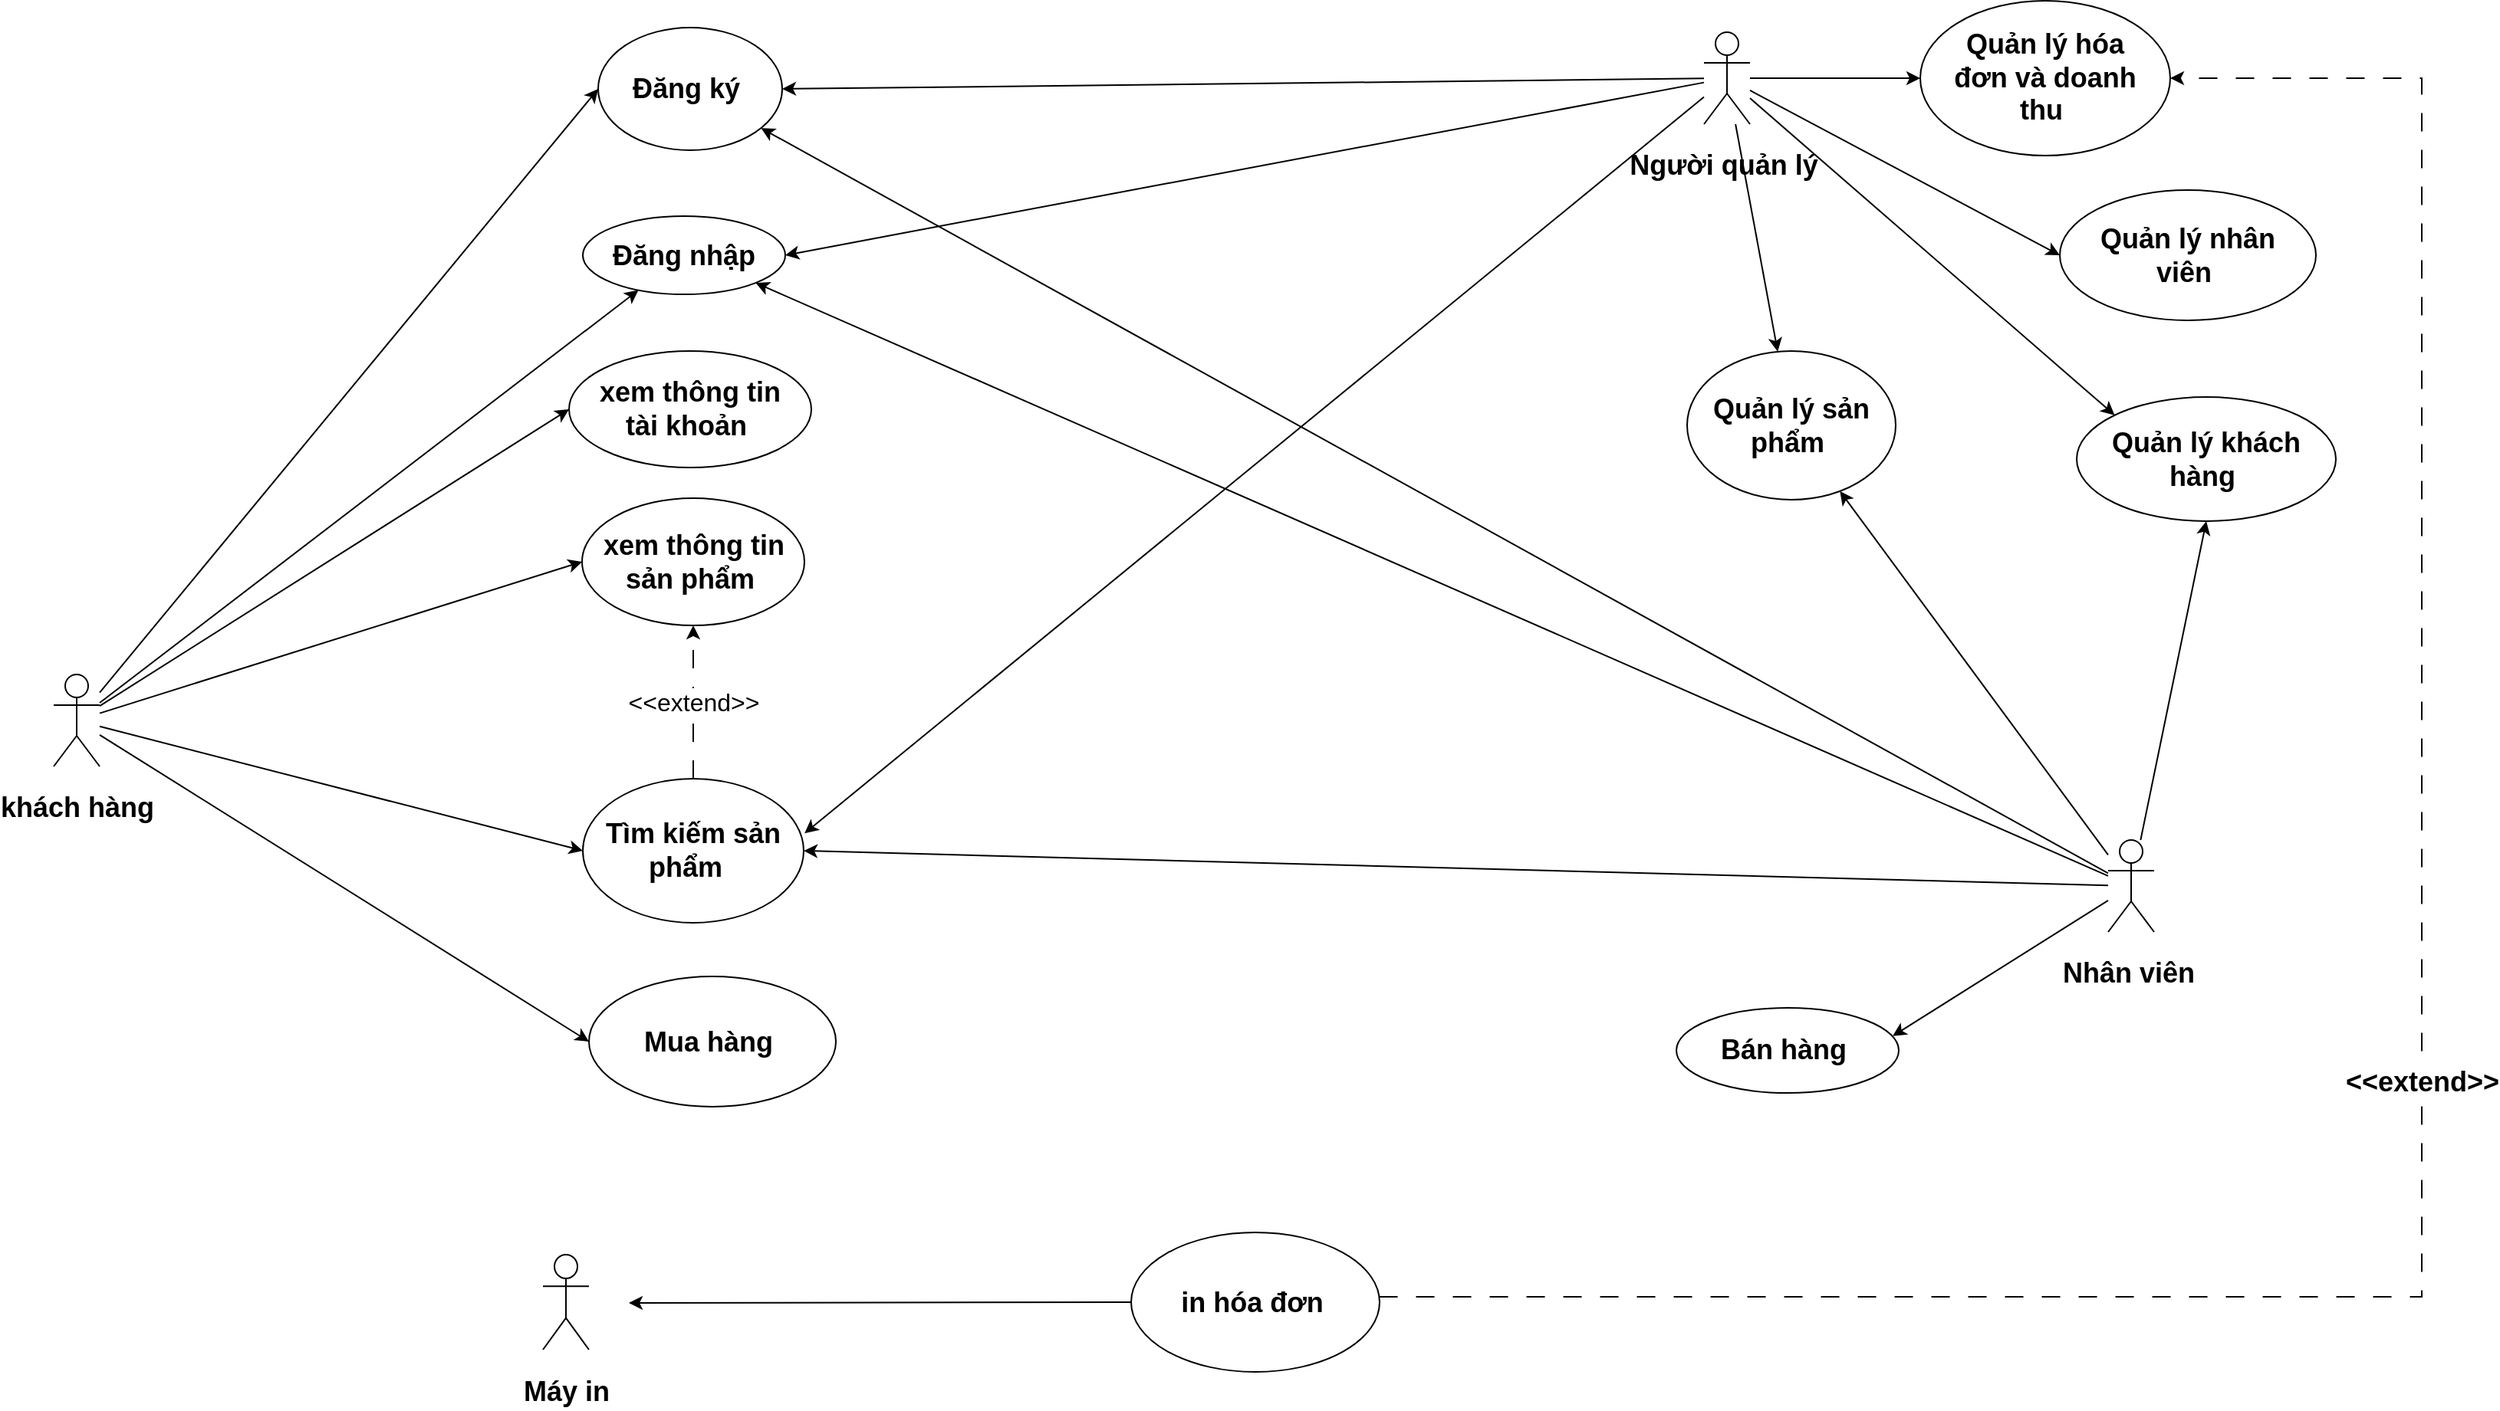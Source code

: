 <mxfile version="24.7.17" pages="7">
  <diagram name="tong quat" id="QOm5UCQg4v135OugMlYl">
    <mxGraphModel dx="2742" dy="1755" grid="0" gridSize="10" guides="1" tooltips="1" connect="1" arrows="1" fold="1" page="0" pageScale="1" pageWidth="850" pageHeight="1100" math="0" shadow="0">
      <root>
        <mxCell id="0" />
        <mxCell id="1" parent="0" />
        <mxCell id="EK1fzkWKvZ5C51zCG7MO-21" style="rounded=0;orthogonalLoop=1;jettySize=auto;html=1;entryX=0;entryY=0.5;entryDx=0;entryDy=0;fontSize=18;fontStyle=1;spacingLeft=5;spacingBottom=5;spacingRight=5;spacingTop=5;spacing=7;" parent="1" source="ihGgu2sinQ0gdn2_G9hN-2" target="ATdA9zlvqb2r1ZO22g3a-5" edge="1">
          <mxGeometry relative="1" as="geometry" />
        </mxCell>
        <mxCell id="tbLlmF3T2Rot8BHu4FwN-2" style="rounded=0;orthogonalLoop=1;jettySize=auto;html=1;entryX=0;entryY=0.5;entryDx=0;entryDy=0;fontSize=18;spacingLeft=5;spacingBottom=5;spacingRight=5;spacingTop=5;spacing=7;" parent="1" source="ihGgu2sinQ0gdn2_G9hN-2" target="tbLlmF3T2Rot8BHu4FwN-1" edge="1">
          <mxGeometry relative="1" as="geometry" />
        </mxCell>
        <mxCell id="Dw21mNPjRKf6HvvUUfWS-5" style="rounded=0;orthogonalLoop=1;jettySize=auto;html=1;entryX=0;entryY=0.5;entryDx=0;entryDy=0;fontSize=18;spacingLeft=5;spacingBottom=5;spacingRight=5;spacingTop=5;spacing=7;" parent="1" source="ihGgu2sinQ0gdn2_G9hN-2" target="ATdA9zlvqb2r1ZO22g3a-3" edge="1">
          <mxGeometry relative="1" as="geometry" />
        </mxCell>
        <mxCell id="4_Q87Us62vo1utvyytwq-3" style="rounded=0;orthogonalLoop=1;jettySize=auto;html=1;entryX=0;entryY=0.5;entryDx=0;entryDy=0;" parent="1" source="ihGgu2sinQ0gdn2_G9hN-2" target="4_Q87Us62vo1utvyytwq-2" edge="1">
          <mxGeometry relative="1" as="geometry" />
        </mxCell>
        <mxCell id="ihGgu2sinQ0gdn2_G9hN-2" value="khách hàng" style="shape=umlActor;verticalLabelPosition=bottom;verticalAlign=top;html=1;outlineConnect=0;fontSize=18;fontStyle=1;spacingLeft=5;spacingBottom=5;spacingRight=5;spacingTop=5;spacing=7;" parent="1" vertex="1">
          <mxGeometry x="-478" y="-30" width="30" height="60" as="geometry" />
        </mxCell>
        <mxCell id="EK1fzkWKvZ5C51zCG7MO-27" style="rounded=0;orthogonalLoop=1;jettySize=auto;html=1;entryX=1;entryY=1;entryDx=0;entryDy=0;fontSize=18;fontStyle=1;spacingLeft=5;spacingBottom=5;spacingRight=5;spacingTop=5;spacing=7;" parent="1" source="ihGgu2sinQ0gdn2_G9hN-7" target="ATdA9zlvqb2r1ZO22g3a-2" edge="1">
          <mxGeometry relative="1" as="geometry" />
        </mxCell>
        <mxCell id="MQNQe8uxEbhT7Gy6j6rK-21" style="rounded=0;orthogonalLoop=1;jettySize=auto;html=1;entryX=0.028;entryY=0.668;entryDx=0;entryDy=0;fontSize=18;fontStyle=1;spacingLeft=5;spacingBottom=5;spacingRight=5;spacingTop=5;spacing=7;entryPerimeter=0;" parent="1" source="ihGgu2sinQ0gdn2_G9hN-7" target="ATdA9zlvqb2r1ZO22g3a-1" edge="1">
          <mxGeometry relative="1" as="geometry" />
        </mxCell>
        <mxCell id="tbLlmF3T2Rot8BHu4FwN-4" style="rounded=0;orthogonalLoop=1;jettySize=auto;html=1;fontSize=18;spacingLeft=5;spacingBottom=5;spacingRight=5;spacingTop=5;spacing=7;" parent="1" source="ihGgu2sinQ0gdn2_G9hN-7" target="tbLlmF3T2Rot8BHu4FwN-1" edge="1">
          <mxGeometry relative="1" as="geometry" />
        </mxCell>
        <mxCell id="DZ79mJx-yTOpZ7RgulHZ-2" style="rounded=0;orthogonalLoop=1;jettySize=auto;html=1;fontSize=18;spacingLeft=5;spacingBottom=5;spacingRight=5;spacingTop=5;spacing=7;" parent="1" source="ihGgu2sinQ0gdn2_G9hN-7" target="ATdA9zlvqb2r1ZO22g3a-33" edge="1">
          <mxGeometry relative="1" as="geometry" />
        </mxCell>
        <mxCell id="DZ79mJx-yTOpZ7RgulHZ-5" style="rounded=0;orthogonalLoop=1;jettySize=auto;html=1;entryX=0.5;entryY=1;entryDx=0;entryDy=0;fontSize=18;fontStyle=1;spacingLeft=5;spacingBottom=5;spacingRight=5;spacingTop=5;spacing=7;" parent="1" source="ihGgu2sinQ0gdn2_G9hN-7" target="5GL5i4ksHht4OX5d9sbs-4" edge="1">
          <mxGeometry relative="1" as="geometry" />
        </mxCell>
        <mxCell id="ihGgu2sinQ0gdn2_G9hN-7" value="Nhân viên&amp;nbsp;" style="shape=umlActor;verticalLabelPosition=bottom;verticalAlign=top;html=1;outlineConnect=0;fontSize=18;fontStyle=1;spacingLeft=5;spacingBottom=5;spacingRight=5;spacingTop=5;spacing=7;" parent="1" vertex="1">
          <mxGeometry x="861.5" y="78" width="30" height="60" as="geometry" />
        </mxCell>
        <mxCell id="EK1fzkWKvZ5C51zCG7MO-1" style="rounded=0;orthogonalLoop=1;jettySize=auto;html=1;entryX=1;entryY=0.5;entryDx=0;entryDy=0;fontSize=18;fontStyle=1;spacingLeft=5;spacingBottom=5;spacingRight=5;spacingTop=5;spacing=7;" parent="1" source="ihGgu2sinQ0gdn2_G9hN-8" target="ATdA9zlvqb2r1ZO22g3a-2" edge="1">
          <mxGeometry relative="1" as="geometry">
            <mxPoint x="71" y="81" as="targetPoint" />
          </mxGeometry>
        </mxCell>
        <mxCell id="tbLlmF3T2Rot8BHu4FwN-3" style="rounded=0;orthogonalLoop=1;jettySize=auto;html=1;entryX=1;entryY=0.5;entryDx=0;entryDy=0;fontSize=18;spacingLeft=5;spacingBottom=5;spacingRight=5;spacingTop=5;spacing=7;" parent="1" source="ihGgu2sinQ0gdn2_G9hN-8" target="tbLlmF3T2Rot8BHu4FwN-1" edge="1">
          <mxGeometry relative="1" as="geometry" />
        </mxCell>
        <mxCell id="5GL5i4ksHht4OX5d9sbs-7" style="rounded=0;orthogonalLoop=1;jettySize=auto;html=1;entryX=0;entryY=0;entryDx=0;entryDy=0;fontSize=18;fontStyle=1;spacingLeft=5;spacingBottom=5;spacingRight=5;spacingTop=5;spacing=7;" parent="1" source="ihGgu2sinQ0gdn2_G9hN-8" target="5GL5i4ksHht4OX5d9sbs-4" edge="1">
          <mxGeometry relative="1" as="geometry" />
        </mxCell>
        <mxCell id="5GL5i4ksHht4OX5d9sbs-8" style="rounded=0;orthogonalLoop=1;jettySize=auto;html=1;entryX=0;entryY=0.5;entryDx=0;entryDy=0;fontSize=18;fontStyle=1;spacingLeft=5;spacingBottom=5;spacingRight=5;spacingTop=5;spacing=7;" parent="1" source="ihGgu2sinQ0gdn2_G9hN-8" target="5GL5i4ksHht4OX5d9sbs-3" edge="1">
          <mxGeometry relative="1" as="geometry" />
        </mxCell>
        <mxCell id="5GL5i4ksHht4OX5d9sbs-9" style="rounded=0;orthogonalLoop=1;jettySize=auto;html=1;entryX=0;entryY=0.5;entryDx=0;entryDy=0;fontSize=18;fontStyle=1;spacingLeft=5;spacingBottom=5;spacingRight=5;spacingTop=5;spacing=7;" parent="1" source="ihGgu2sinQ0gdn2_G9hN-8" target="5GL5i4ksHht4OX5d9sbs-6" edge="1">
          <mxGeometry relative="1" as="geometry" />
        </mxCell>
        <mxCell id="Xc0ZqfPhS0nBdVGqW0y1-1" style="rounded=0;orthogonalLoop=1;jettySize=auto;html=1;" edge="1" parent="1" source="ihGgu2sinQ0gdn2_G9hN-8" target="ATdA9zlvqb2r1ZO22g3a-33">
          <mxGeometry relative="1" as="geometry" />
        </mxCell>
        <mxCell id="ihGgu2sinQ0gdn2_G9hN-8" value="Người quản lý&amp;nbsp;" style="shape=umlActor;verticalLabelPosition=bottom;verticalAlign=top;html=1;outlineConnect=0;fontSize=18;fontStyle=1;spacingLeft=5;spacingBottom=5;spacingRight=5;spacingTop=5;spacing=7;" parent="1" vertex="1">
          <mxGeometry x="598" y="-449" width="30" height="60" as="geometry" />
        </mxCell>
        <mxCell id="ATdA9zlvqb2r1ZO22g3a-1" value="Bán hàng&amp;nbsp;" style="ellipse;whiteSpace=wrap;html=1;fontStyle=1;fontSize=18;align=center;direction=west;spacingLeft=5;spacingBottom=5;spacingRight=5;spacingTop=5;spacing=7;" parent="1" vertex="1">
          <mxGeometry x="580" y="187.5" width="145" height="55.5" as="geometry" />
        </mxCell>
        <mxCell id="ATdA9zlvqb2r1ZO22g3a-2" value="Đăng nhập" style="ellipse;whiteSpace=wrap;html=1;fontStyle=1;fontSize=18;align=center;spacingLeft=5;spacingBottom=5;spacingRight=5;spacingTop=5;spacing=7;" parent="1" vertex="1">
          <mxGeometry x="-133" y="-329" width="132" height="51" as="geometry" />
        </mxCell>
        <mxCell id="ATdA9zlvqb2r1ZO22g3a-3" value="Mua hàng&amp;nbsp;" style="ellipse;whiteSpace=wrap;html=1;fontStyle=1;fontSize=18;align=center;spacingLeft=5;spacingBottom=5;spacingRight=5;spacingTop=5;spacing=7;" parent="1" vertex="1">
          <mxGeometry x="-129" y="167" width="161" height="85" as="geometry" />
        </mxCell>
        <mxCell id="MCH-5YKYkPR4L3oqcZWt-1" value="&amp;lt;&amp;lt;extend&amp;gt;&amp;gt;" style="rounded=0;orthogonalLoop=1;jettySize=auto;html=1;entryX=0.5;entryY=1;entryDx=0;entryDy=0;dashed=1;dashPattern=12 12;fontSize=16;" edge="1" parent="1" source="ATdA9zlvqb2r1ZO22g3a-4" target="4_Q87Us62vo1utvyytwq-2">
          <mxGeometry relative="1" as="geometry" />
        </mxCell>
        <mxCell id="ATdA9zlvqb2r1ZO22g3a-4" value="Tìm kiếm sản phẩm&amp;nbsp;&amp;nbsp;" style="ellipse;whiteSpace=wrap;html=1;fontStyle=1;fontSize=18;align=center;spacingLeft=5;spacingBottom=5;spacingRight=5;spacingTop=5;spacing=7;" parent="1" vertex="1">
          <mxGeometry x="-133" y="38" width="144" height="94" as="geometry" />
        </mxCell>
        <mxCell id="ATdA9zlvqb2r1ZO22g3a-5" value="xem thông tin tài khoản&amp;nbsp;" style="ellipse;whiteSpace=wrap;html=1;fontStyle=1;fontSize=18;align=center;spacingLeft=5;spacingBottom=5;spacingRight=5;spacingTop=5;spacing=7;" parent="1" vertex="1">
          <mxGeometry x="-142" y="-241" width="158" height="76" as="geometry" />
        </mxCell>
        <mxCell id="ATdA9zlvqb2r1ZO22g3a-24" style="edgeStyle=none;rounded=0;orthogonalLoop=1;jettySize=auto;html=1;curved=0;fontSize=18;fontStyle=1;spacingLeft=5;spacingBottom=5;spacingRight=5;spacingTop=5;spacing=7;" parent="1" source="ihGgu2sinQ0gdn2_G9hN-2" target="ATdA9zlvqb2r1ZO22g3a-2" edge="1">
          <mxGeometry relative="1" as="geometry">
            <mxPoint x="-102" y="20" as="targetPoint" />
          </mxGeometry>
        </mxCell>
        <mxCell id="ATdA9zlvqb2r1ZO22g3a-26" style="rounded=0;orthogonalLoop=1;jettySize=auto;html=1;entryX=0;entryY=0.5;entryDx=0;entryDy=0;fontSize=18;fontStyle=1;spacingLeft=5;spacingBottom=5;spacingRight=5;spacingTop=5;spacing=7;" parent="1" source="ihGgu2sinQ0gdn2_G9hN-2" target="ATdA9zlvqb2r1ZO22g3a-4" edge="1">
          <mxGeometry relative="1" as="geometry">
            <mxPoint x="-102" y="164" as="targetPoint" />
          </mxGeometry>
        </mxCell>
        <mxCell id="ATdA9zlvqb2r1ZO22g3a-33" value="Quản lý sản phẩm&amp;nbsp;" style="ellipse;whiteSpace=wrap;html=1;fontStyle=1;fontSize=18;align=center;spacingLeft=5;spacingBottom=5;spacingRight=5;spacingTop=5;spacing=7;" parent="1" vertex="1">
          <mxGeometry x="587" y="-241" width="136" height="97" as="geometry" />
        </mxCell>
        <mxCell id="EK1fzkWKvZ5C51zCG7MO-13" style="rounded=0;orthogonalLoop=1;jettySize=auto;html=1;fontSize=18;fontStyle=1;entryX=1.004;entryY=0.379;entryDx=0;entryDy=0;entryPerimeter=0;spacingLeft=5;spacingBottom=5;spacingRight=5;spacingTop=5;spacing=7;" parent="1" source="ihGgu2sinQ0gdn2_G9hN-8" target="ATdA9zlvqb2r1ZO22g3a-4" edge="1">
          <mxGeometry relative="1" as="geometry">
            <mxPoint x="-1" y="349" as="targetPoint" />
          </mxGeometry>
        </mxCell>
        <mxCell id="EK1fzkWKvZ5C51zCG7MO-26" style="rounded=0;orthogonalLoop=1;jettySize=auto;html=1;entryX=1;entryY=0.5;entryDx=0;entryDy=0;fontSize=18;fontStyle=1;spacingLeft=5;spacingBottom=5;spacingRight=5;spacingTop=5;spacing=7;" parent="1" source="ihGgu2sinQ0gdn2_G9hN-7" target="ATdA9zlvqb2r1ZO22g3a-4" edge="1">
          <mxGeometry relative="1" as="geometry" />
        </mxCell>
        <mxCell id="MQNQe8uxEbhT7Gy6j6rK-12" style="rounded=0;orthogonalLoop=1;jettySize=auto;html=1;fontSize=18;fontStyle=1;spacingLeft=5;spacingBottom=5;spacingRight=5;spacingTop=5;spacing=7;exitX=0;exitY=0.5;exitDx=0;exitDy=0;" parent="1" source="MQNQe8uxEbhT7Gy6j6rK-11" edge="1">
          <mxGeometry relative="1" as="geometry">
            <mxPoint x="-103" y="380" as="targetPoint" />
          </mxGeometry>
        </mxCell>
        <mxCell id="MQNQe8uxEbhT7Gy6j6rK-6" value="Máy in" style="shape=umlActor;verticalLabelPosition=bottom;verticalAlign=top;html=1;outlineConnect=0;rotation=0;fontSize=18;fontStyle=1;spacingLeft=5;spacingBottom=5;spacingRight=5;spacingTop=5;spacing=7;" parent="1" vertex="1">
          <mxGeometry x="-159" y="348.5" width="30" height="62" as="geometry" />
        </mxCell>
        <mxCell id="DZ79mJx-yTOpZ7RgulHZ-10" value="&amp;lt;&amp;lt;extend&amp;gt;&amp;gt;" style="rounded=0;orthogonalLoop=1;jettySize=auto;html=1;dashed=1;dashPattern=12 12;fontSize=18;fontStyle=1;spacingLeft=5;spacingBottom=5;spacingRight=5;spacingTop=5;spacing=7;entryX=1;entryY=0.5;entryDx=0;entryDy=0;edgeStyle=orthogonalEdgeStyle;" parent="1" source="MQNQe8uxEbhT7Gy6j6rK-11" target="5GL5i4ksHht4OX5d9sbs-6" edge="1">
          <mxGeometry relative="1" as="geometry">
            <Array as="points">
              <mxPoint x="1066" y="376" />
              <mxPoint x="1066" y="-419" />
            </Array>
          </mxGeometry>
        </mxCell>
        <mxCell id="MQNQe8uxEbhT7Gy6j6rK-11" value="in hóa đơn&amp;nbsp;" style="ellipse;whiteSpace=wrap;html=1;fontSize=18;fontStyle=1;spacingLeft=5;spacingBottom=5;spacingRight=5;spacingTop=5;spacing=7;" parent="1" vertex="1">
          <mxGeometry x="224.5" y="334" width="162" height="91" as="geometry" />
        </mxCell>
        <mxCell id="MQNQe8uxEbhT7Gy6j6rK-14" style="edgeStyle=orthogonalEdgeStyle;rounded=0;orthogonalLoop=1;jettySize=auto;html=1;exitX=0.5;exitY=1;exitDx=0;exitDy=0;fontSize=18;fontStyle=1;spacingLeft=5;spacingBottom=5;spacingRight=5;spacingTop=5;spacing=7;" parent="1" edge="1">
          <mxGeometry relative="1" as="geometry">
            <mxPoint x="305.5" y="256.0" as="sourcePoint" />
            <mxPoint x="305.5" y="256.0" as="targetPoint" />
          </mxGeometry>
        </mxCell>
        <mxCell id="tbLlmF3T2Rot8BHu4FwN-1" value="Đăng ký&amp;nbsp;" style="ellipse;whiteSpace=wrap;html=1;fontSize=18;fontStyle=1;spacingLeft=5;spacingBottom=5;spacingRight=5;spacingTop=5;spacing=7;" parent="1" vertex="1">
          <mxGeometry x="-123" y="-452" width="120" height="80" as="geometry" />
        </mxCell>
        <mxCell id="5GL5i4ksHht4OX5d9sbs-3" value="Quản lý nhân viên&amp;nbsp;" style="ellipse;whiteSpace=wrap;html=1;fontSize=18;fontStyle=1;spacingLeft=5;spacingBottom=5;spacingRight=5;spacingTop=5;spacing=7;" parent="1" vertex="1">
          <mxGeometry x="830" y="-346" width="167" height="85" as="geometry" />
        </mxCell>
        <mxCell id="5GL5i4ksHht4OX5d9sbs-4" value="Quản lý khách hàng&amp;nbsp;" style="ellipse;whiteSpace=wrap;html=1;fontSize=18;fontStyle=1;spacingLeft=5;spacingBottom=5;spacingRight=5;spacingTop=5;spacing=7;" parent="1" vertex="1">
          <mxGeometry x="841" y="-211" width="169" height="81" as="geometry" />
        </mxCell>
        <mxCell id="5GL5i4ksHht4OX5d9sbs-6" value="Quản lý hóa đơn và doanh thu&amp;nbsp;" style="ellipse;whiteSpace=wrap;html=1;fontSize=18;fontStyle=1;spacingLeft=5;spacingBottom=5;spacingRight=5;spacingTop=5;spacing=7;" parent="1" vertex="1">
          <mxGeometry x="739" y="-469.5" width="163" height="101" as="geometry" />
        </mxCell>
        <mxCell id="4_Q87Us62vo1utvyytwq-2" value="xem thông tin sản phẩm&amp;nbsp;" style="ellipse;whiteSpace=wrap;html=1;fontStyle=1;fontSize=18;align=center;spacingLeft=5;spacingBottom=5;spacingRight=5;spacingTop=5;spacing=7;" parent="1" vertex="1">
          <mxGeometry x="-133.5" y="-145" width="145" height="83" as="geometry" />
        </mxCell>
      </root>
    </mxGraphModel>
  </diagram>
  <diagram id="7krtb2mT7gR8F0GIpDpv" name="quản lý bán hàng ">
    <mxGraphModel dx="1036" dy="606" grid="0" gridSize="10" guides="1" tooltips="1" connect="1" arrows="1" fold="1" page="1" pageScale="1" pageWidth="1600" pageHeight="900" math="0" shadow="0">
      <root>
        <mxCell id="0" />
        <mxCell id="1" parent="0" />
        <mxCell id="7Bsi6R802fgA7FkQaqIJ-1" style="rounded=0;orthogonalLoop=1;jettySize=auto;html=1;" parent="1" source="hFIk0HbH009xQYMzMrRk-2" target="hFIk0HbH009xQYMzMrRk-3" edge="1">
          <mxGeometry relative="1" as="geometry" />
        </mxCell>
        <mxCell id="hFIk0HbH009xQYMzMrRk-2" value="Nhân viên&amp;nbsp;" style="shape=umlActor;verticalLabelPosition=bottom;verticalAlign=top;html=1;outlineConnect=0;" parent="1" vertex="1">
          <mxGeometry x="125" y="430" width="30" height="60" as="geometry" />
        </mxCell>
        <mxCell id="hFIk0HbH009xQYMzMrRk-3" value="Bán hàng&amp;nbsp;" style="ellipse;whiteSpace=wrap;html=1;fontSize=14;fontStyle=1;spacingTop=2;spacingLeft=4;spacingBottom=4;spacingRight=4;" parent="1" vertex="1">
          <mxGeometry x="260" y="422" width="120" height="80" as="geometry" />
        </mxCell>
        <mxCell id="hFIk0HbH009xQYMzMrRk-4" value="Bán hàng tại quầy&amp;nbsp;" style="ellipse;whiteSpace=wrap;html=1;fontSize=14;fontStyle=1;spacingTop=2;spacingLeft=4;spacingBottom=4;spacingRight=4;" parent="1" vertex="1">
          <mxGeometry x="487" y="336" width="120" height="80" as="geometry" />
        </mxCell>
        <mxCell id="7Bsi6R802fgA7FkQaqIJ-2" value="Xác nhận đơn hàng trực tuyến&amp;nbsp;" style="ellipse;whiteSpace=wrap;html=1;fontSize=14;fontStyle=1;spacingTop=2;spacingLeft=4;spacingBottom=4;spacingRight=4;" parent="1" vertex="1">
          <mxGeometry x="572" y="506" width="131" height="80" as="geometry" />
        </mxCell>
        <mxCell id="nZB2cjQfrgz6hIKuhifj-2" value="&amp;lt;&amp;lt;extend&amp;gt;&amp;gt;" style="rounded=0;orthogonalLoop=1;jettySize=auto;html=1;dashed=1;dashPattern=12 12;fontStyle=2;entryX=0.997;entryY=0.577;entryDx=0;entryDy=0;entryPerimeter=0;fontSize=15;" parent="1" source="7Bsi6R802fgA7FkQaqIJ-4" target="nZB2cjQfrgz6hIKuhifj-4" edge="1">
          <mxGeometry x="-0.004" relative="1" as="geometry">
            <mxPoint x="489" y="737" as="targetPoint" />
            <mxPoint as="offset" />
          </mxGeometry>
        </mxCell>
        <mxCell id="Ad-mut8JkmnYaNC7mp-Z-1" style="rounded=0;orthogonalLoop=1;jettySize=auto;html=1;" parent="1" source="7Bsi6R802fgA7FkQaqIJ-4" target="nZB2cjQfrgz6hIKuhifj-1" edge="1">
          <mxGeometry relative="1" as="geometry" />
        </mxCell>
        <mxCell id="7Bsi6R802fgA7FkQaqIJ-4" value="In hóa đơn&amp;nbsp;" style="ellipse;whiteSpace=wrap;html=1;fontSize=14;fontStyle=1;spacingTop=2;spacingLeft=4;spacingBottom=4;spacingRight=4;" parent="1" vertex="1">
          <mxGeometry x="814" y="655" width="120" height="80" as="geometry" />
        </mxCell>
        <mxCell id="nZB2cjQfrgz6hIKuhifj-1" value="Máy in&amp;nbsp;" style="shape=umlActor;verticalLabelPosition=bottom;verticalAlign=top;html=1;outlineConnect=0;" parent="1" vertex="1">
          <mxGeometry x="1031" y="665" width="30" height="60" as="geometry" />
        </mxCell>
        <mxCell id="nZB2cjQfrgz6hIKuhifj-4" value="Hoàn tất đơn hàng&amp;nbsp;" style="ellipse;whiteSpace=wrap;html=1;fontStyle=1;fontSize=14;" parent="1" vertex="1">
          <mxGeometry x="507" y="650" width="120" height="80" as="geometry" />
        </mxCell>
        <mxCell id="_97aylVihvzyHNnELD_G-1" value="&amp;lt;&amp;lt;extend&amp;gt;&amp;gt;" style="rounded=0;orthogonalLoop=1;jettySize=auto;html=1;dashed=1;dashPattern=12 12;fontStyle=2;exitX=0;exitY=0.5;exitDx=0;exitDy=0;entryX=1;entryY=0.5;entryDx=0;entryDy=0;fontSize=15;" parent="1" source="hFIk0HbH009xQYMzMrRk-4" target="hFIk0HbH009xQYMzMrRk-3" edge="1">
          <mxGeometry relative="1" as="geometry">
            <mxPoint x="531" y="464" as="sourcePoint" />
            <mxPoint x="380" y="460" as="targetPoint" />
          </mxGeometry>
        </mxCell>
        <mxCell id="_97aylVihvzyHNnELD_G-2" value="&amp;lt;&amp;lt;extend&amp;gt;&amp;gt;" style="rounded=0;orthogonalLoop=1;jettySize=auto;html=1;dashed=1;dashPattern=12 12;fontStyle=2;entryX=0.972;entryY=0.61;entryDx=0;entryDy=0;entryPerimeter=0;exitX=0.031;exitY=0.34;exitDx=0;exitDy=0;exitPerimeter=0;fontSize=15;" parent="1" source="7Bsi6R802fgA7FkQaqIJ-2" target="hFIk0HbH009xQYMzMrRk-3" edge="1">
          <mxGeometry relative="1" as="geometry">
            <mxPoint x="527" y="480" as="sourcePoint" />
            <mxPoint x="376" y="476" as="targetPoint" />
          </mxGeometry>
        </mxCell>
        <mxCell id="_97aylVihvzyHNnELD_G-3" value="&amp;lt;&amp;lt;extend&amp;gt;&amp;gt;" style="rounded=0;orthogonalLoop=1;jettySize=auto;html=1;dashed=1;dashPattern=12 12;fontStyle=2;entryX=0.911;entryY=0.752;entryDx=0;entryDy=0;entryPerimeter=0;exitX=0.008;exitY=0.302;exitDx=0;exitDy=0;exitPerimeter=0;fontSize=15;" parent="1" source="nZB2cjQfrgz6hIKuhifj-4" target="hFIk0HbH009xQYMzMrRk-3" edge="1">
          <mxGeometry relative="1" as="geometry">
            <mxPoint x="519" y="490" as="sourcePoint" />
            <mxPoint x="368" y="486" as="targetPoint" />
          </mxGeometry>
        </mxCell>
      </root>
    </mxGraphModel>
  </diagram>
  <diagram id="lZayJE__AMTrug0keSNF" name="mua hàng">
    <mxGraphModel dx="1994" dy="1332" grid="0" gridSize="10" guides="1" tooltips="1" connect="1" arrows="1" fold="1" page="0" pageScale="1" pageWidth="1200" pageHeight="1920" math="0" shadow="0">
      <root>
        <mxCell id="0" />
        <mxCell id="1" parent="0" />
        <mxCell id="QkFpvleK3MOT4dwTyoVi-7" value="&amp;lt;&amp;lt;extend&amp;gt;&amp;gt;" style="rounded=0;orthogonalLoop=1;jettySize=auto;html=1;dashed=1;dashPattern=12 12;fontSize=16;fontStyle=2;spacingLeft=5;spacingBottom=5;spacingRight=5;spacingTop=1;exitX=0.053;exitY=0.712;exitDx=0;exitDy=0;exitPerimeter=0;" parent="1" source="QkFpvleK3MOT4dwTyoVi-2" target="Ln4UXMbdhtBXrhoi15mY-1" edge="1">
          <mxGeometry relative="1" as="geometry" />
        </mxCell>
        <mxCell id="errm2YBs9xD3uCM4GzBh-1" value="&amp;lt;&amp;lt;extend&amp;gt;&amp;gt;" style="rounded=0;orthogonalLoop=1;jettySize=auto;html=1;dashed=1;dashPattern=12 12;fontSize=16;fontStyle=2;spacingLeft=5;spacingBottom=5;spacingRight=5;spacingTop=1;" parent="1" source="QkFpvleK3MOT4dwTyoVi-1" target="Ln4UXMbdhtBXrhoi15mY-1" edge="1">
          <mxGeometry relative="1" as="geometry" />
        </mxCell>
        <mxCell id="Ln4UXMbdhtBXrhoi15mY-1" value="Mua hàng&amp;nbsp;" style="ellipse;whiteSpace=wrap;html=1;fontSize=16;fontStyle=1;spacingLeft=5;spacingBottom=5;spacingRight=5;spacingTop=1;" parent="1" vertex="1">
          <mxGeometry x="-5" y="127" width="112" height="64" as="geometry" />
        </mxCell>
        <mxCell id="QkFpvleK3MOT4dwTyoVi-6" style="rounded=0;orthogonalLoop=1;jettySize=auto;html=1;fontSize=16;fontStyle=1;spacingLeft=5;spacingBottom=5;spacingRight=5;spacingTop=1;" parent="1" source="Ln4UXMbdhtBXrhoi15mY-2" target="Ln4UXMbdhtBXrhoi15mY-1" edge="1">
          <mxGeometry relative="1" as="geometry" />
        </mxCell>
        <mxCell id="Ln4UXMbdhtBXrhoi15mY-2" value="Khách hàng&amp;nbsp;" style="shape=umlActor;verticalLabelPosition=bottom;verticalAlign=top;html=1;outlineConnect=0;fontSize=16;fontStyle=1;spacingLeft=5;spacingBottom=5;spacingRight=5;spacingTop=1;" parent="1" vertex="1">
          <mxGeometry x="-210" y="123" width="30" height="60" as="geometry" />
        </mxCell>
        <mxCell id="errm2YBs9xD3uCM4GzBh-2" value="&amp;lt;&amp;lt;extend&amp;gt;&amp;gt;" style="rounded=0;orthogonalLoop=1;jettySize=auto;html=1;dashed=1;dashPattern=12 12;fontSize=16;fontStyle=2;spacingLeft=5;spacingBottom=5;spacingRight=5;spacingTop=1;exitX=0;exitY=0.5;exitDx=0;exitDy=0;" parent="1" source="QkFpvleK3MOT4dwTyoVi-3" target="QkFpvleK3MOT4dwTyoVi-1" edge="1">
          <mxGeometry relative="1" as="geometry">
            <mxPoint x="685" y="218" as="sourcePoint" />
          </mxGeometry>
        </mxCell>
        <mxCell id="errm2YBs9xD3uCM4GzBh-4" value="&amp;lt;&amp;lt;extend&amp;gt;&amp;gt;" style="rounded=0;orthogonalLoop=1;jettySize=auto;html=1;dashed=1;dashPattern=12 12;fontSize=16;fontStyle=2;spacingLeft=5;spacingBottom=5;spacingRight=5;spacingTop=1;exitX=0.377;exitY=0.008;exitDx=0;exitDy=0;exitPerimeter=0;" parent="1" source="QkFpvleK3MOT4dwTyoVi-5" target="QkFpvleK3MOT4dwTyoVi-1" edge="1">
          <mxGeometry relative="1" as="geometry">
            <mxPoint x="529" y="469" as="sourcePoint" />
          </mxGeometry>
        </mxCell>
        <mxCell id="QkFpvleK3MOT4dwTyoVi-1" value="Quản lý giỏ hàng&amp;nbsp;" style="ellipse;whiteSpace=wrap;html=1;fontSize=16;fontStyle=1;spacingLeft=5;spacingBottom=5;spacingRight=5;spacingTop=1;" parent="1" vertex="1">
          <mxGeometry x="293" y="291" width="134" height="75" as="geometry" />
        </mxCell>
        <mxCell id="W_tjVcwsXoSV5q-j0xn2-5" value="&amp;lt;&amp;lt;extend&amp;gt;&amp;gt;" style="rounded=0;orthogonalLoop=1;jettySize=auto;html=1;dashed=1;dashPattern=12 12;fontSize=16;fontStyle=2;spacingLeft=4;spacingBottom=4;spacingTop=1;spacingRight=4;exitX=0;exitY=0.5;exitDx=0;exitDy=0;" parent="1" source="W_tjVcwsXoSV5q-j0xn2-2" target="QkFpvleK3MOT4dwTyoVi-2" edge="1">
          <mxGeometry relative="1" as="geometry" />
        </mxCell>
        <mxCell id="QkFpvleK3MOT4dwTyoVi-2" value="Thanh toán&amp;nbsp;" style="ellipse;whiteSpace=wrap;html=1;fontSize=16;fontStyle=1;spacingLeft=5;spacingBottom=5;spacingRight=5;spacingTop=1;" parent="1" vertex="1">
          <mxGeometry x="316" y="-4" width="120" height="73" as="geometry" />
        </mxCell>
        <mxCell id="QkFpvleK3MOT4dwTyoVi-3" value="Thêm sản phẩm vào giỏ hàng&amp;nbsp;" style="ellipse;whiteSpace=wrap;html=1;fontSize=16;fontStyle=1;spacingLeft=5;spacingBottom=5;spacingRight=5;spacingTop=1;" parent="1" vertex="1">
          <mxGeometry x="597" y="211" width="146" height="80" as="geometry" />
        </mxCell>
        <mxCell id="QkFpvleK3MOT4dwTyoVi-4" value="Xóa sản phẩm trong giỏ hàng&amp;nbsp;&amp;nbsp;" style="ellipse;whiteSpace=wrap;html=1;fontSize=16;fontStyle=1;spacingLeft=5;spacingBottom=5;spacingRight=5;spacingTop=1;" parent="1" vertex="1">
          <mxGeometry x="642" y="324" width="157" height="80" as="geometry" />
        </mxCell>
        <mxCell id="QkFpvleK3MOT4dwTyoVi-5" value="Sửa yêu cầu sản phẩm&amp;nbsp;" style="ellipse;whiteSpace=wrap;html=1;fontSize=16;fontStyle=1;spacingLeft=5;spacingBottom=5;spacingRight=5;spacingTop=1;" parent="1" vertex="1">
          <mxGeometry x="582" y="469" width="148" height="80" as="geometry" />
        </mxCell>
        <mxCell id="errm2YBs9xD3uCM4GzBh-3" value="&amp;lt;&amp;lt;extend&amp;gt;&amp;gt;" style="rounded=0;orthogonalLoop=1;jettySize=auto;html=1;dashed=1;dashPattern=12 12;fontSize=16;fontStyle=2;spacingLeft=5;spacingBottom=5;spacingRight=5;spacingTop=1;exitX=0.003;exitY=0.59;exitDx=0;exitDy=0;exitPerimeter=0;" parent="1" source="QkFpvleK3MOT4dwTyoVi-4" target="QkFpvleK3MOT4dwTyoVi-1" edge="1">
          <mxGeometry relative="1" as="geometry" />
        </mxCell>
        <mxCell id="W_tjVcwsXoSV5q-j0xn2-1" value="Thanh toán bằng tiền mặt&amp;nbsp;" style="ellipse;whiteSpace=wrap;html=1;fontSize=16;fontStyle=1;spacingLeft=4;spacingBottom=4;spacingTop=1;spacingRight=4;" parent="1" vertex="1">
          <mxGeometry x="549" y="-169" width="134" height="66" as="geometry" />
        </mxCell>
        <mxCell id="W_tjVcwsXoSV5q-j0xn2-2" value="Thanh toán bằng chuyển khoản&amp;nbsp;" style="ellipse;whiteSpace=wrap;html=1;fontSize=16;fontStyle=1;spacingLeft=4;spacingBottom=4;spacingTop=1;spacingRight=4;" parent="1" vertex="1">
          <mxGeometry x="590" y="-63" width="149" height="59" as="geometry" />
        </mxCell>
        <mxCell id="W_tjVcwsXoSV5q-j0xn2-3" value="Thanh toán bằng thẻ&amp;nbsp;" style="ellipse;whiteSpace=wrap;html=1;fontSize=16;fontStyle=1;spacingLeft=4;spacingBottom=4;spacingTop=1;spacingRight=4;" parent="1" vertex="1">
          <mxGeometry x="625" y="69" width="120" height="51" as="geometry" />
        </mxCell>
        <mxCell id="W_tjVcwsXoSV5q-j0xn2-4" value="&amp;lt;&amp;lt;extend&amp;gt;" style="rounded=0;orthogonalLoop=1;jettySize=auto;html=1;dashed=1;dashPattern=12 12;fontSize=16;fontStyle=2;spacingLeft=4;spacingBottom=4;spacingTop=1;spacingRight=4;exitX=0;exitY=0.692;exitDx=0;exitDy=0;exitPerimeter=0;" parent="1" source="W_tjVcwsXoSV5q-j0xn2-1" target="QkFpvleK3MOT4dwTyoVi-2" edge="1">
          <mxGeometry relative="1" as="geometry" />
        </mxCell>
        <mxCell id="W_tjVcwsXoSV5q-j0xn2-6" value="&amp;lt;&amp;lt;extend&amp;gt;&amp;gt;" style="rounded=0;orthogonalLoop=1;jettySize=auto;html=1;dashed=1;dashPattern=12 12;fontSize=16;fontStyle=2;spacingLeft=4;spacingBottom=4;spacingTop=1;spacingRight=4;exitX=0.052;exitY=0.384;exitDx=0;exitDy=0;exitPerimeter=0;" parent="1" source="W_tjVcwsXoSV5q-j0xn2-3" target="QkFpvleK3MOT4dwTyoVi-2" edge="1">
          <mxGeometry relative="1" as="geometry" />
        </mxCell>
      </root>
    </mxGraphModel>
  </diagram>
  <diagram id="X2N0BpGid-Rl24WDO2CI" name="qyanr lý khách hàng ">
    <mxGraphModel dx="1902" dy="1455" grid="0" gridSize="10" guides="1" tooltips="1" connect="1" arrows="1" fold="1" page="0" pageScale="1" pageWidth="1200" pageHeight="1920" math="0" shadow="0">
      <root>
        <mxCell id="0" />
        <mxCell id="1" parent="0" />
        <mxCell id="-r0lN0wLmaxyKzcyufiH-2" style="rounded=0;orthogonalLoop=1;jettySize=auto;html=1;entryX=0;entryY=0.5;entryDx=0;entryDy=0;fontSize=16;fontStyle=1" parent="1" source="lrqOoJuHSEfuxyQ2eBCn-1" target="lrqOoJuHSEfuxyQ2eBCn-2" edge="1">
          <mxGeometry relative="1" as="geometry" />
        </mxCell>
        <mxCell id="lrqOoJuHSEfuxyQ2eBCn-1" value="Người quản&amp;nbsp; lý&amp;nbsp;" style="shape=umlActor;verticalLabelPosition=bottom;verticalAlign=top;html=1;outlineConnect=0;fontSize=16;fontStyle=1" parent="1" vertex="1">
          <mxGeometry x="-175" y="-327" width="30" height="60" as="geometry" />
        </mxCell>
        <mxCell id="RPAoftE39TWJfv6nKid9-1" value="&amp;lt;&amp;lt;extend&amp;gt;" style="rounded=0;orthogonalLoop=1;jettySize=auto;html=1;dashed=1;dashPattern=12 12;fontSize=16;fontStyle=2;exitX=0;exitY=0.5;exitDx=0;exitDy=0;" parent="1" source="-r0lN0wLmaxyKzcyufiH-7" target="lrqOoJuHSEfuxyQ2eBCn-2" edge="1">
          <mxGeometry relative="1" as="geometry" />
        </mxCell>
        <mxCell id="RPAoftE39TWJfv6nKid9-2" value="&amp;lt;&amp;lt;extend&amp;gt;&amp;gt;" style="rounded=0;orthogonalLoop=1;jettySize=auto;html=1;dashed=1;dashPattern=12 12;fontSize=16;fontStyle=2;exitX=0;exitY=0.5;exitDx=0;exitDy=0;" parent="1" source="-r0lN0wLmaxyKzcyufiH-4" target="lrqOoJuHSEfuxyQ2eBCn-2" edge="1">
          <mxGeometry relative="1" as="geometry" />
        </mxCell>
        <mxCell id="lrqOoJuHSEfuxyQ2eBCn-2" value="Quản lý khách hàng&amp;nbsp;" style="ellipse;whiteSpace=wrap;html=1;fontSize=16;fontStyle=1" parent="1" vertex="1">
          <mxGeometry x="20" y="-233" width="120" height="80" as="geometry" />
        </mxCell>
        <mxCell id="-r0lN0wLmaxyKzcyufiH-1" value="Nhân viên&amp;nbsp;" style="shape=umlActor;verticalLabelPosition=bottom;verticalAlign=top;html=1;outlineConnect=0;fontSize=16;fontStyle=1" parent="1" vertex="1">
          <mxGeometry x="-175" y="-168" width="30" height="60" as="geometry" />
        </mxCell>
        <mxCell id="-r0lN0wLmaxyKzcyufiH-3" style="rounded=0;orthogonalLoop=1;jettySize=auto;html=1;entryX=0.003;entryY=0.638;entryDx=0;entryDy=0;entryPerimeter=0;fontSize=16;fontStyle=1" parent="1" source="-r0lN0wLmaxyKzcyufiH-1" target="lrqOoJuHSEfuxyQ2eBCn-2" edge="1">
          <mxGeometry relative="1" as="geometry" />
        </mxCell>
        <mxCell id="-r0lN0wLmaxyKzcyufiH-4" value="Thêm khách hàng&amp;nbsp;" style="ellipse;whiteSpace=wrap;html=1;fontSize=16;fontStyle=1" parent="1" vertex="1">
          <mxGeometry x="364" y="-459" width="194" height="80" as="geometry" />
        </mxCell>
        <mxCell id="-r0lN0wLmaxyKzcyufiH-5" value="Sửa thông tin khách hàng&amp;nbsp;" style="ellipse;whiteSpace=wrap;html=1;fontSize=16;fontStyle=1" parent="1" vertex="1">
          <mxGeometry x="400" y="-341" width="175" height="80" as="geometry" />
        </mxCell>
        <mxCell id="-r0lN0wLmaxyKzcyufiH-6" value="Xóa khách hàng&amp;nbsp;" style="ellipse;whiteSpace=wrap;html=1;fontSize=16;fontStyle=1" parent="1" vertex="1">
          <mxGeometry x="383" y="-106" width="201" height="80" as="geometry" />
        </mxCell>
        <mxCell id="jk2dEH1WIR_xlXR3EXsp-1" value="&amp;lt;&amp;lt;extend&amp;gt;" style="rounded=0;orthogonalLoop=1;jettySize=auto;html=1;dashed=1;dashPattern=12 12;fontSize=15;" edge="1" parent="1" source="-r0lN0wLmaxyKzcyufiH-7" target="-r0lN0wLmaxyKzcyufiH-5">
          <mxGeometry relative="1" as="geometry" />
        </mxCell>
        <mxCell id="jk2dEH1WIR_xlXR3EXsp-2" value="&amp;lt;&amp;lt;extend&amp;gt;&amp;gt;" style="rounded=0;orthogonalLoop=1;jettySize=auto;html=1;dashed=1;dashPattern=12 12;fontSize=15;" edge="1" parent="1" source="-r0lN0wLmaxyKzcyufiH-7" target="-r0lN0wLmaxyKzcyufiH-6">
          <mxGeometry relative="1" as="geometry" />
        </mxCell>
        <mxCell id="-r0lN0wLmaxyKzcyufiH-7" value="tìm kiếm khách hàng&amp;nbsp;" style="ellipse;whiteSpace=wrap;html=1;fontStyle=3;fontSize=16;" parent="1" vertex="1">
          <mxGeometry x="693" y="-224" width="160" height="80" as="geometry" />
        </mxCell>
        <mxCell id="RPAoftE39TWJfv6nKid9-3" value="&amp;lt;&amp;lt;extend&amp;gt;&amp;gt;" style="rounded=0;orthogonalLoop=1;jettySize=auto;html=1;dashed=1;dashPattern=12 12;fontSize=16;fontStyle=2;exitX=0.01;exitY=0.618;exitDx=0;exitDy=0;exitPerimeter=0;" parent="1" source="-r0lN0wLmaxyKzcyufiH-5" target="lrqOoJuHSEfuxyQ2eBCn-2" edge="1">
          <mxGeometry relative="1" as="geometry" />
        </mxCell>
        <mxCell id="RPAoftE39TWJfv6nKid9-4" value="&amp;lt;&amp;lt;extend&amp;gt;&amp;gt;" style="rounded=0;orthogonalLoop=1;jettySize=auto;html=1;dashed=1;dashPattern=12 12;fontSize=16;fontStyle=2;exitX=0.003;exitY=0.593;exitDx=0;exitDy=0;exitPerimeter=0;" parent="1" source="-r0lN0wLmaxyKzcyufiH-6" target="lrqOoJuHSEfuxyQ2eBCn-2" edge="1">
          <mxGeometry relative="1" as="geometry" />
        </mxCell>
      </root>
    </mxGraphModel>
  </diagram>
  <diagram id="7hg00tpOaeQLNfHzcWWY" name="quản lý nhân viên ">
    <mxGraphModel dx="1262" dy="655" grid="0" gridSize="10" guides="1" tooltips="1" connect="1" arrows="1" fold="1" page="1" pageScale="1" pageWidth="1600" pageHeight="900" math="0" shadow="0">
      <root>
        <mxCell id="0" />
        <mxCell id="1" parent="0" />
        <mxCell id="LfG1clJ3WHHxgXLgRRlZ-6" style="rounded=0;orthogonalLoop=1;jettySize=auto;html=1;" parent="1" source="LfG1clJ3WHHxgXLgRRlZ-1" target="LfG1clJ3WHHxgXLgRRlZ-2" edge="1">
          <mxGeometry relative="1" as="geometry" />
        </mxCell>
        <mxCell id="LfG1clJ3WHHxgXLgRRlZ-1" value="Người quản lý&amp;nbsp;" style="shape=umlActor;verticalLabelPosition=bottom;verticalAlign=top;html=1;outlineConnect=0;fontStyle=1;fontSize=15;" parent="1" vertex="1">
          <mxGeometry x="204" y="280" width="30" height="60" as="geometry" />
        </mxCell>
        <mxCell id="LfG1clJ3WHHxgXLgRRlZ-8" value="&amp;lt;&amp;lt;extend&amp;gt;&amp;gt;" style="rounded=0;orthogonalLoop=1;jettySize=auto;html=1;dashed=1;dashPattern=12 12;entryX=0;entryY=0.5;entryDx=0;entryDy=0;fontStyle=2;fontSize=15;" parent="1" source="LfG1clJ3WHHxgXLgRRlZ-2" target="LfG1clJ3WHHxgXLgRRlZ-4" edge="1">
          <mxGeometry relative="1" as="geometry" />
        </mxCell>
        <mxCell id="LfG1clJ3WHHxgXLgRRlZ-9" value="&amp;lt;&amp;lt;extend&amp;gt;&amp;gt;" style="rounded=0;orthogonalLoop=1;jettySize=auto;html=1;dashed=1;dashPattern=12 12;exitX=0;exitY=0.5;exitDx=0;exitDy=0;fontStyle=2;fontSize=15;" parent="1" source="LfG1clJ3WHHxgXLgRRlZ-5" target="LfG1clJ3WHHxgXLgRRlZ-2" edge="1">
          <mxGeometry relative="1" as="geometry" />
        </mxCell>
        <mxCell id="LfG1clJ3WHHxgXLgRRlZ-2" value="Quản lý nhân viên&amp;nbsp;" style="ellipse;whiteSpace=wrap;html=1;fontSize=16;fontStyle=1" parent="1" vertex="1">
          <mxGeometry x="348" y="274" width="120" height="80" as="geometry" />
        </mxCell>
        <mxCell id="LfG1clJ3WHHxgXLgRRlZ-3" value="Thêm nhân viên&amp;nbsp;" style="ellipse;whiteSpace=wrap;html=1;fontSize=16;fontStyle=1" parent="1" vertex="1">
          <mxGeometry x="672" y="78" width="120" height="56" as="geometry" />
        </mxCell>
        <mxCell id="LfG1clJ3WHHxgXLgRRlZ-4" value="Sửa thông tin nhân viên&amp;nbsp;" style="ellipse;whiteSpace=wrap;html=1;fontSize=16;fontStyle=1" parent="1" vertex="1">
          <mxGeometry x="657" y="182" width="120" height="70" as="geometry" />
        </mxCell>
        <mxCell id="LfG1clJ3WHHxgXLgRRlZ-5" value="Xóa nhân viên&amp;nbsp;" style="ellipse;whiteSpace=wrap;html=1;fontSize=16;fontStyle=1" parent="1" vertex="1">
          <mxGeometry x="645" y="423" width="120" height="66" as="geometry" />
        </mxCell>
        <mxCell id="LfG1clJ3WHHxgXLgRRlZ-7" value="&amp;lt;&amp;lt;extend&amp;gt;&amp;gt;" style="rounded=0;orthogonalLoop=1;jettySize=auto;html=1;dashed=1;dashPattern=12 12;exitX=0.002;exitY=0.695;exitDx=0;exitDy=0;exitPerimeter=0;fontStyle=2;fontSize=15;" parent="1" source="LfG1clJ3WHHxgXLgRRlZ-3" target="LfG1clJ3WHHxgXLgRRlZ-2" edge="1">
          <mxGeometry relative="1" as="geometry" />
        </mxCell>
        <mxCell id="1uors7a7y2SNVi0_idF6-1" value="&amp;lt;&amp;lt;extend&amp;gt;&amp;gt;" style="rounded=0;orthogonalLoop=1;jettySize=auto;html=1;entryX=0.948;entryY=0.66;entryDx=0;entryDy=0;dashed=1;dashPattern=12 12;exitX=0;exitY=0.5;exitDx=0;exitDy=0;entryPerimeter=0;fontStyle=2;fontSize=15;" parent="1" source="1uors7a7y2SNVi0_idF6-2" target="LfG1clJ3WHHxgXLgRRlZ-2" edge="1">
          <mxGeometry relative="1" as="geometry">
            <mxPoint x="409" y="389" as="targetPoint" />
          </mxGeometry>
        </mxCell>
        <mxCell id="IddFa_eXZ7JvHs5qiW3Q-1" value="&amp;lt;&amp;lt;extend&amp;gt;&amp;gt;" style="rounded=0;orthogonalLoop=1;jettySize=auto;html=1;entryX=1;entryY=0.5;entryDx=0;entryDy=0;dashed=1;dashPattern=12 12;fontStyle=2;fontSize=15;" edge="1" parent="1" source="1uors7a7y2SNVi0_idF6-2" target="LfG1clJ3WHHxgXLgRRlZ-4">
          <mxGeometry relative="1" as="geometry" />
        </mxCell>
        <mxCell id="IddFa_eXZ7JvHs5qiW3Q-2" value="&amp;lt;&amp;lt;extend&amp;gt;&amp;gt;" style="rounded=0;orthogonalLoop=1;jettySize=auto;html=1;entryX=1;entryY=0.5;entryDx=0;entryDy=0;dashed=1;dashPattern=12 12;fontStyle=2;fontSize=15;" edge="1" parent="1" source="1uors7a7y2SNVi0_idF6-2" target="LfG1clJ3WHHxgXLgRRlZ-5">
          <mxGeometry relative="1" as="geometry" />
        </mxCell>
        <mxCell id="1uors7a7y2SNVi0_idF6-2" value="Tìm kiếm nhân viên&amp;nbsp;" style="ellipse;whiteSpace=wrap;html=1;fontSize=16;fontStyle=1" parent="1" vertex="1">
          <mxGeometry x="949" y="293" width="120" height="66" as="geometry" />
        </mxCell>
      </root>
    </mxGraphModel>
  </diagram>
  <diagram id="Mj-iLPRTzqRJEP48_82F" name="quản lý sản phẩm ">
    <mxGraphModel dx="1878" dy="819" grid="0" gridSize="10" guides="1" tooltips="1" connect="1" arrows="1" fold="1" page="1" pageScale="1" pageWidth="1600" pageHeight="900" math="0" shadow="0">
      <root>
        <mxCell id="0" />
        <mxCell id="1" parent="0" />
        <mxCell id="LWGekba4nnGweMuE5b3--4" style="rounded=0;orthogonalLoop=1;jettySize=auto;html=1;entryX=0;entryY=0.5;entryDx=0;entryDy=0;" parent="1" source="LWGekba4nnGweMuE5b3--2" target="LWGekba4nnGweMuE5b3--3" edge="1">
          <mxGeometry relative="1" as="geometry" />
        </mxCell>
        <mxCell id="LWGekba4nnGweMuE5b3--2" value="Nhân viên&amp;nbsp;" style="shape=umlActor;verticalLabelPosition=bottom;verticalAlign=top;html=1;outlineConnect=0;fontStyle=1;fontSize=16;" parent="1" vertex="1">
          <mxGeometry x="321" y="633" width="30" height="60" as="geometry" />
        </mxCell>
        <mxCell id="LWGekba4nnGweMuE5b3--11" value="&amp;lt;&amp;lt;extend&amp;gt;&amp;gt;" style="rounded=0;orthogonalLoop=1;jettySize=auto;html=1;dashed=1;dashPattern=12 12;fontStyle=2;fontSize=16;exitX=0;exitY=0.5;exitDx=0;exitDy=0;" parent="1" source="LWGekba4nnGweMuE5b3--5" target="LWGekba4nnGweMuE5b3--3" edge="1">
          <mxGeometry relative="1" as="geometry" />
        </mxCell>
        <mxCell id="LWGekba4nnGweMuE5b3--12" value="&amp;lt;&amp;lt;extend&amp;gt;&amp;gt;" style="rounded=0;orthogonalLoop=1;jettySize=auto;html=1;dashed=1;dashPattern=12 12;fontStyle=2;fontSize=16;exitX=0;exitY=0.5;exitDx=0;exitDy=0;" parent="1" source="LWGekba4nnGweMuE5b3--6" target="LWGekba4nnGweMuE5b3--3" edge="1">
          <mxGeometry relative="1" as="geometry" />
        </mxCell>
        <mxCell id="LWGekba4nnGweMuE5b3--13" value="&amp;lt;&amp;lt;extend&amp;gt;&amp;gt;" style="rounded=0;orthogonalLoop=1;jettySize=auto;html=1;dashed=1;dashPattern=12 12;fontStyle=2;fontSize=16;" parent="1" target="LWGekba4nnGweMuE5b3--3" edge="1">
          <mxGeometry relative="1" as="geometry">
            <mxPoint x="788" y="755" as="sourcePoint" />
          </mxGeometry>
        </mxCell>
        <mxCell id="LWGekba4nnGweMuE5b3--3" value="Quản lý sản phẩm&amp;nbsp;" style="ellipse;whiteSpace=wrap;html=1;fontStyle=1;fontSize=16;" parent="1" vertex="1">
          <mxGeometry x="466" y="543" width="120" height="80" as="geometry" />
        </mxCell>
        <mxCell id="LWGekba4nnGweMuE5b3--5" value="Thêm sản phẩm&amp;nbsp;" style="ellipse;whiteSpace=wrap;html=1;fontStyle=1;fontSize=16;" parent="1" vertex="1">
          <mxGeometry x="768" y="348" width="136" height="80" as="geometry" />
        </mxCell>
        <mxCell id="LWGekba4nnGweMuE5b3--6" value="Sửa thông tin sản phẩm&amp;nbsp;" style="ellipse;whiteSpace=wrap;html=1;fontStyle=1;fontSize=16;" parent="1" vertex="1">
          <mxGeometry x="781" y="450" width="120" height="80" as="geometry" />
        </mxCell>
        <mxCell id="LWGekba4nnGweMuE5b3--7" value="Xóa sản phẩm&amp;nbsp;" style="ellipse;whiteSpace=wrap;html=1;fontStyle=1;fontSize=16;" parent="1" vertex="1">
          <mxGeometry x="788" y="733" width="154" height="80" as="geometry" />
        </mxCell>
        <mxCell id="aHLWGYKj1haiBljQKuBR-2" value="&amp;lt;&amp;lt;extend&amp;gt;&amp;gt;" style="rounded=0;orthogonalLoop=1;jettySize=auto;html=1;dashed=1;dashPattern=12 12;fontStyle=2;fontSize=16;exitX=0;exitY=0.5;exitDx=0;exitDy=0;entryX=0.971;entryY=0.631;entryDx=0;entryDy=0;entryPerimeter=0;" parent="1" source="aHLWGYKj1haiBljQKuBR-3" target="LWGekba4nnGweMuE5b3--3" edge="1">
          <mxGeometry relative="1" as="geometry">
            <mxPoint x="595" y="581" as="targetPoint" />
          </mxGeometry>
        </mxCell>
        <mxCell id="GuHxWhdXDC7tFggbt3_h-1" value="&amp;lt;&amp;lt;extend&amp;gt;&amp;gt;" style="rounded=0;orthogonalLoop=1;jettySize=auto;html=1;dashed=1;dashPattern=12 12;fontSize=15;" edge="1" parent="1" source="aHLWGYKj1haiBljQKuBR-3" target="LWGekba4nnGweMuE5b3--6">
          <mxGeometry x="-0.004" relative="1" as="geometry">
            <mxPoint as="offset" />
          </mxGeometry>
        </mxCell>
        <mxCell id="aHLWGYKj1haiBljQKuBR-3" value="Tìm kiếm sản phẩm&amp;nbsp;" style="ellipse;whiteSpace=wrap;html=1;fontStyle=1;fontSize=16;" parent="1" vertex="1">
          <mxGeometry x="1110" y="563" width="245" height="80" as="geometry" />
        </mxCell>
        <mxCell id="GuHxWhdXDC7tFggbt3_h-2" value="&amp;lt;&amp;lt;extend&amp;gt;&amp;gt;" style="rounded=0;orthogonalLoop=1;jettySize=auto;html=1;entryX=0.984;entryY=0.35;entryDx=0;entryDy=0;dashed=1;dashPattern=12 12;fontSize=15;entryPerimeter=0;" edge="1" parent="1" source="aHLWGYKj1haiBljQKuBR-3" target="LWGekba4nnGweMuE5b3--7">
          <mxGeometry relative="1" as="geometry" />
        </mxCell>
        <mxCell id="sU7fetw32kVyGGW4HbR7-2" value="Nhân viên&amp;nbsp;" style="shape=umlActor;verticalLabelPosition=bottom;verticalAlign=top;html=1;outlineConnect=0;fontStyle=1;fontSize=16;" vertex="1" parent="1">
          <mxGeometry x="321" y="633" width="30" height="60" as="geometry" />
        </mxCell>
        <mxCell id="sU7fetw32kVyGGW4HbR7-3" value="Người quản lý&amp;nbsp;" style="shape=umlActor;verticalLabelPosition=bottom;verticalAlign=top;html=1;outlineConnect=0;fontStyle=1;fontSize=16;" vertex="1" parent="1">
          <mxGeometry x="300" y="460" width="30" height="60" as="geometry" />
        </mxCell>
        <mxCell id="sU7fetw32kVyGGW4HbR7-4" style="rounded=0;orthogonalLoop=1;jettySize=auto;html=1;entryX=0.021;entryY=0.407;entryDx=0;entryDy=0;entryPerimeter=0;" edge="1" parent="1" source="sU7fetw32kVyGGW4HbR7-3" target="LWGekba4nnGweMuE5b3--3">
          <mxGeometry relative="1" as="geometry" />
        </mxCell>
      </root>
    </mxGraphModel>
  </diagram>
  <diagram id="XtFIqJZnosxDuPyCQidA" name="quản lý hóa đơn và doanh thu ">
    <mxGraphModel dx="1485" dy="731" grid="0" gridSize="10" guides="1" tooltips="1" connect="1" arrows="1" fold="1" page="1" pageScale="1" pageWidth="1600" pageHeight="900" math="0" shadow="0">
      <root>
        <mxCell id="0" />
        <mxCell id="1" parent="0" />
        <mxCell id="FLOVHylT27npviKUbalY-2" style="edgeStyle=orthogonalEdgeStyle;rounded=0;orthogonalLoop=1;jettySize=auto;html=1;entryX=0;entryY=0.5;entryDx=0;entryDy=0;spacingLeft=4;spacingBottom=4;spacingTop=1;spacingRight=4;" parent="1" source="mZWZJMOypg5EXw1fHbkV-1" target="mZWZJMOypg5EXw1fHbkV-2" edge="1">
          <mxGeometry relative="1" as="geometry" />
        </mxCell>
        <mxCell id="mZWZJMOypg5EXw1fHbkV-1" value="Người quản lý&amp;nbsp;" style="shape=umlActor;verticalLabelPosition=bottom;verticalAlign=top;html=1;outlineConnect=0;fontStyle=1;fontSize=16;spacingLeft=4;spacingBottom=4;spacingTop=1;spacingRight=4;" parent="1" vertex="1">
          <mxGeometry x="212" y="255" width="30" height="60" as="geometry" />
        </mxCell>
        <mxCell id="FLOVHylT27npviKUbalY-3" value="&amp;lt;&amp;lt;extend&amp;gt;&amp;gt;" style="rounded=0;orthogonalLoop=1;jettySize=auto;html=1;dashed=1;dashPattern=12 12;spacingLeft=4;spacingBottom=4;spacingTop=1;spacingRight=4;fontStyle=2;fontSize=15;exitX=0;exitY=0.5;exitDx=0;exitDy=0;" parent="1" source="mZWZJMOypg5EXw1fHbkV-4" target="mZWZJMOypg5EXw1fHbkV-2" edge="1">
          <mxGeometry relative="1" as="geometry" />
        </mxCell>
        <mxCell id="mZWZJMOypg5EXw1fHbkV-2" value="Quản lý hóa đơn và doanh thu&amp;nbsp;" style="ellipse;whiteSpace=wrap;html=1;fontStyle=1;fontSize=16;spacingLeft=4;spacingBottom=4;spacingTop=1;spacingRight=4;" parent="1" vertex="1">
          <mxGeometry x="374" y="245" width="120" height="80" as="geometry" />
        </mxCell>
        <mxCell id="mZWZJMOypg5EXw1fHbkV-4" value="Xem danh sách hóa đơn&amp;nbsp;" style="ellipse;whiteSpace=wrap;html=1;fontStyle=1;fontSize=16;spacingLeft=4;spacingBottom=4;spacingTop=1;spacingRight=4;" parent="1" vertex="1">
          <mxGeometry x="637" y="153" width="157" height="80" as="geometry" />
        </mxCell>
        <mxCell id="mZWZJMOypg5EXw1fHbkV-5" value="Xem báo cáo doanh thu&amp;nbsp;" style="ellipse;whiteSpace=wrap;html=1;fontStyle=1;fontSize=16;spacingLeft=4;spacingBottom=4;spacingTop=1;spacingRight=4;" parent="1" vertex="1">
          <mxGeometry x="633" y="320" width="149" height="80" as="geometry" />
        </mxCell>
        <mxCell id="FLOVHylT27npviKUbalY-6" value="&amp;lt;&amp;lt;extend&amp;gt;&amp;gt;" style="rounded=0;orthogonalLoop=1;jettySize=auto;html=1;entryX=1;entryY=0.5;entryDx=0;entryDy=0;dashed=1;dashPattern=12 12;spacingLeft=4;spacingBottom=4;spacingTop=1;spacingRight=4;fontStyle=2;fontSize=15;" parent="1" source="FLOVHylT27npviKUbalY-1" target="mZWZJMOypg5EXw1fHbkV-4" edge="1">
          <mxGeometry relative="1" as="geometry">
            <mxPoint x="500" y="486" as="targetPoint" />
          </mxGeometry>
        </mxCell>
        <mxCell id="1jcxGynEGYmMXXPmjWTB-2" style="rounded=0;orthogonalLoop=1;jettySize=auto;html=1;" edge="1" parent="1" source="FLOVHylT27npviKUbalY-1" target="uJR8cXNBSL0rcyRxy9Rf-1">
          <mxGeometry relative="1" as="geometry" />
        </mxCell>
        <mxCell id="FLOVHylT27npviKUbalY-1" value="In hóa đơn&amp;nbsp;" style="ellipse;whiteSpace=wrap;html=1;fontStyle=1;fontSize=16;spacingLeft=4;spacingBottom=4;spacingTop=1;spacingRight=4;" parent="1" vertex="1">
          <mxGeometry x="974" y="242" width="120" height="80" as="geometry" />
        </mxCell>
        <mxCell id="FLOVHylT27npviKUbalY-4" value="&amp;lt;&amp;lt;extend&amp;gt;&amp;gt;" style="rounded=0;orthogonalLoop=1;jettySize=auto;html=1;dashed=1;dashPattern=12 12;spacingLeft=4;spacingBottom=4;spacingTop=1;spacingRight=4;fontStyle=2;fontSize=15;exitX=-0.002;exitY=0.613;exitDx=0;exitDy=0;exitPerimeter=0;" parent="1" source="mZWZJMOypg5EXw1fHbkV-5" target="mZWZJMOypg5EXw1fHbkV-2" edge="1">
          <mxGeometry relative="1" as="geometry" />
        </mxCell>
        <mxCell id="uJR8cXNBSL0rcyRxy9Rf-1" value="Máy in&amp;nbsp;" style="shape=umlActor;verticalLabelPosition=bottom;verticalAlign=top;html=1;outlineConnect=0;fontStyle=1;fontSize=16;spacingLeft=4;spacingBottom=4;spacingTop=1;spacingRight=4;" parent="1" vertex="1">
          <mxGeometry x="1204" y="248" width="30" height="60" as="geometry" />
        </mxCell>
        <mxCell id="1jcxGynEGYmMXXPmjWTB-1" value="&amp;lt;&amp;lt;extend&amp;gt;&amp;gt;" style="rounded=0;orthogonalLoop=1;jettySize=auto;html=1;entryX=1;entryY=0.5;entryDx=0;entryDy=0;dashed=1;dashPattern=12 12;spacingLeft=4;spacingBottom=4;spacingTop=1;spacingRight=4;fontStyle=2;fontSize=15;exitX=0.053;exitY=0.684;exitDx=0;exitDy=0;exitPerimeter=0;" edge="1" parent="1" source="FLOVHylT27npviKUbalY-1" target="mZWZJMOypg5EXw1fHbkV-5">
          <mxGeometry relative="1" as="geometry">
            <mxPoint x="912" y="159" as="targetPoint" />
            <mxPoint x="1082" y="245" as="sourcePoint" />
          </mxGeometry>
        </mxCell>
      </root>
    </mxGraphModel>
  </diagram>
</mxfile>
